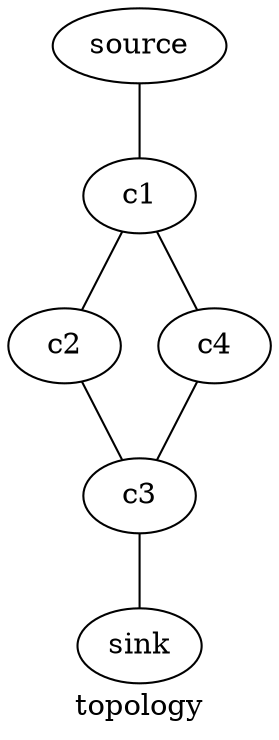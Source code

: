 

graph {
      label = "topology";

      source [ type = "AlwaysSource" ];
      sink [ type = "AlwaysSink" ];

      source -- c1 -- c2 -- c3 -- sink;
      
      c1 -- c4 -- c3;
}